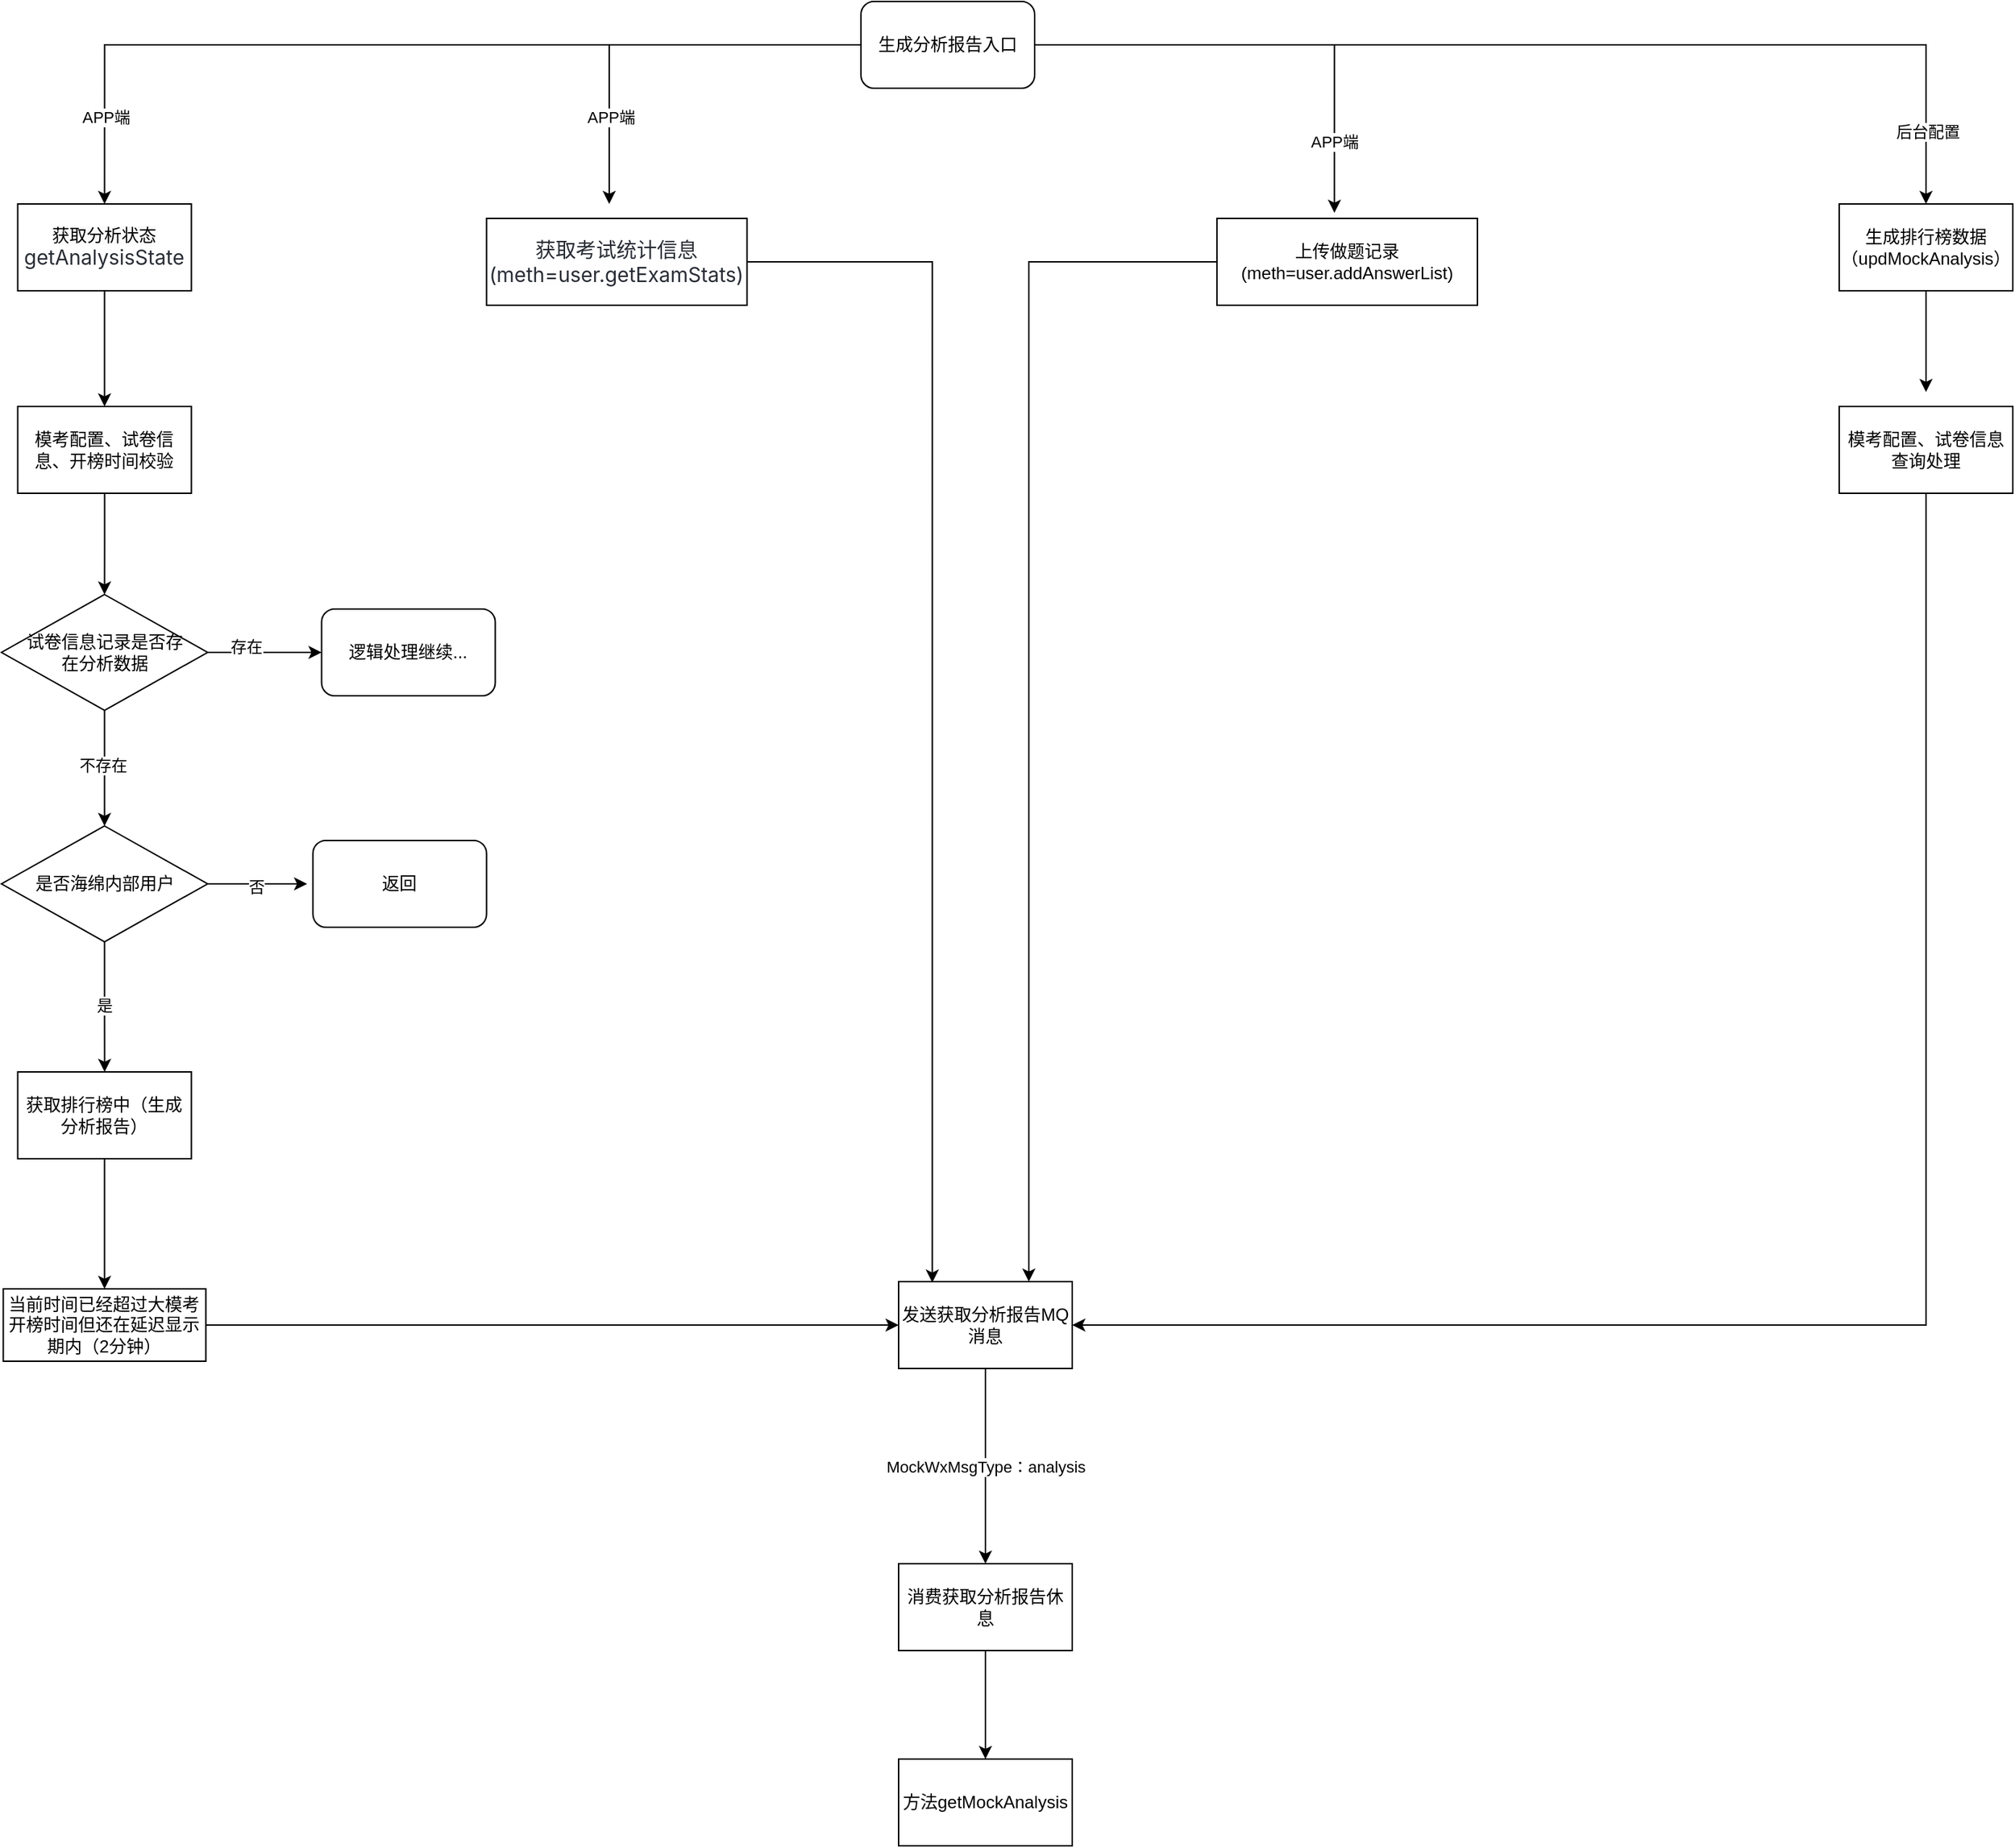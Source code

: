 <mxfile version="26.0.16">
  <diagram name="第 1 页" id="ViaAI9ll2HowO2Gb6FL9">
    <mxGraphModel dx="2190" dy="971" grid="0" gridSize="10" guides="1" tooltips="1" connect="1" arrows="1" fold="1" page="0" pageScale="1" pageWidth="1169" pageHeight="827" math="0" shadow="0">
      <root>
        <mxCell id="0" />
        <mxCell id="1" parent="0" />
        <mxCell id="7_3ddVTEXYTXa83JMsSR-4" style="edgeStyle=orthogonalEdgeStyle;rounded=0;orthogonalLoop=1;jettySize=auto;html=1;entryX=0.5;entryY=0;entryDx=0;entryDy=0;" edge="1" parent="1" source="7_3ddVTEXYTXa83JMsSR-2" target="7_3ddVTEXYTXa83JMsSR-3">
          <mxGeometry relative="1" as="geometry" />
        </mxCell>
        <mxCell id="7_3ddVTEXYTXa83JMsSR-5" value="APP端" style="edgeLabel;html=1;align=center;verticalAlign=middle;resizable=0;points=[];" vertex="1" connectable="0" parent="7_3ddVTEXYTXa83JMsSR-4">
          <mxGeometry x="0.548" y="-1" relative="1" as="geometry">
            <mxPoint x="-33" y="51" as="offset" />
          </mxGeometry>
        </mxCell>
        <mxCell id="7_3ddVTEXYTXa83JMsSR-7" style="edgeStyle=orthogonalEdgeStyle;rounded=0;orthogonalLoop=1;jettySize=auto;html=1;entryX=0.5;entryY=0;entryDx=0;entryDy=0;" edge="1" parent="1" source="7_3ddVTEXYTXa83JMsSR-2" target="7_3ddVTEXYTXa83JMsSR-6">
          <mxGeometry relative="1" as="geometry" />
        </mxCell>
        <mxCell id="7_3ddVTEXYTXa83JMsSR-8" value="后台配置" style="edgeLabel;html=1;align=center;verticalAlign=middle;resizable=0;points=[];" vertex="1" connectable="0" parent="7_3ddVTEXYTXa83JMsSR-7">
          <mxGeometry x="0.439" y="2" relative="1" as="geometry">
            <mxPoint x="94" y="62" as="offset" />
          </mxGeometry>
        </mxCell>
        <mxCell id="7_3ddVTEXYTXa83JMsSR-38" style="edgeStyle=orthogonalEdgeStyle;rounded=0;orthogonalLoop=1;jettySize=auto;html=1;" edge="1" parent="1" source="7_3ddVTEXYTXa83JMsSR-2">
          <mxGeometry relative="1" as="geometry">
            <mxPoint x="240" y="260" as="targetPoint" />
            <Array as="points">
              <mxPoint x="240" y="150" />
              <mxPoint x="240" y="260" />
            </Array>
          </mxGeometry>
        </mxCell>
        <mxCell id="7_3ddVTEXYTXa83JMsSR-46" value="APP端" style="edgeLabel;html=1;align=center;verticalAlign=middle;resizable=0;points=[];" vertex="1" connectable="0" parent="7_3ddVTEXYTXa83JMsSR-38">
          <mxGeometry x="0.574" y="1" relative="1" as="geometry">
            <mxPoint as="offset" />
          </mxGeometry>
        </mxCell>
        <mxCell id="7_3ddVTEXYTXa83JMsSR-2" value="生成分析报告入口" style="rounded=1;whiteSpace=wrap;html=1;" vertex="1" parent="1">
          <mxGeometry x="414" y="120" width="120" height="60" as="geometry" />
        </mxCell>
        <mxCell id="7_3ddVTEXYTXa83JMsSR-10" value="" style="edgeStyle=orthogonalEdgeStyle;rounded=0;orthogonalLoop=1;jettySize=auto;html=1;" edge="1" parent="1" source="7_3ddVTEXYTXa83JMsSR-3" target="7_3ddVTEXYTXa83JMsSR-9">
          <mxGeometry relative="1" as="geometry" />
        </mxCell>
        <mxCell id="7_3ddVTEXYTXa83JMsSR-3" value="&lt;span style=&quot;color: rgb(0, 0, 0); font-family: Helvetica; font-style: normal; font-variant-ligatures: normal; font-variant-caps: normal; font-weight: 400; letter-spacing: normal; orphans: 2; text-align: center; text-indent: 0px; text-transform: none; widows: 2; word-spacing: 0px; -webkit-text-stroke-width: 0px; white-space: normal; background-color: rgb(251, 251, 251); text-decoration-thickness: initial; text-decoration-style: initial; text-decoration-color: initial; float: none; display: inline !important;&quot;&gt;&lt;span style=&quot;font-size: 12px;&quot;&gt;获取分析状态&lt;/span&gt;&lt;br&gt;&lt;span style=&quot;caret-color: rgb(40, 44, 52); color: rgb(40, 44, 52); font-family: -apple-system, BlinkMacSystemFont, &amp;quot;Helvetica Neue&amp;quot;, Helvetica, &amp;quot;PingFang SC&amp;quot;, &amp;quot;Microsoft YaHei&amp;quot;, sans-serif; orphans: 4; text-align: justify; white-space-collapse: preserve; word-spacing: 0.8px; background-color: rgb(254, 254, 254);&quot;&gt;&lt;font style=&quot;font-size: 14px;&quot;&gt;getAnalysisState&lt;/font&gt;&lt;/span&gt;&lt;/span&gt;" style="rounded=0;whiteSpace=wrap;html=1;" vertex="1" parent="1">
          <mxGeometry x="-168.75" y="260" width="120" height="60" as="geometry" />
        </mxCell>
        <mxCell id="7_3ddVTEXYTXa83JMsSR-33" style="edgeStyle=orthogonalEdgeStyle;rounded=0;orthogonalLoop=1;jettySize=auto;html=1;" edge="1" parent="1" source="7_3ddVTEXYTXa83JMsSR-6">
          <mxGeometry relative="1" as="geometry">
            <mxPoint x="1150" y="390" as="targetPoint" />
          </mxGeometry>
        </mxCell>
        <mxCell id="7_3ddVTEXYTXa83JMsSR-6" value="生成排行榜数据&lt;br&gt;（updMockAnalysis）" style="rounded=0;whiteSpace=wrap;html=1;" vertex="1" parent="1">
          <mxGeometry x="1090" y="260" width="120" height="60" as="geometry" />
        </mxCell>
        <mxCell id="7_3ddVTEXYTXa83JMsSR-12" value="" style="edgeStyle=orthogonalEdgeStyle;rounded=0;orthogonalLoop=1;jettySize=auto;html=1;" edge="1" parent="1" source="7_3ddVTEXYTXa83JMsSR-9" target="7_3ddVTEXYTXa83JMsSR-11">
          <mxGeometry relative="1" as="geometry" />
        </mxCell>
        <mxCell id="7_3ddVTEXYTXa83JMsSR-9" value="模考配置、试卷信息、开榜时间校验" style="whiteSpace=wrap;html=1;rounded=0;" vertex="1" parent="1">
          <mxGeometry x="-168.75" y="400" width="120" height="60" as="geometry" />
        </mxCell>
        <mxCell id="7_3ddVTEXYTXa83JMsSR-14" style="edgeStyle=orthogonalEdgeStyle;rounded=0;orthogonalLoop=1;jettySize=auto;html=1;" edge="1" parent="1" source="7_3ddVTEXYTXa83JMsSR-11">
          <mxGeometry relative="1" as="geometry">
            <mxPoint x="-108.75" y="690" as="targetPoint" />
          </mxGeometry>
        </mxCell>
        <mxCell id="7_3ddVTEXYTXa83JMsSR-15" value="不存在" style="edgeLabel;html=1;align=center;verticalAlign=middle;resizable=0;points=[];" vertex="1" connectable="0" parent="7_3ddVTEXYTXa83JMsSR-14">
          <mxGeometry x="-0.054" y="-2" relative="1" as="geometry">
            <mxPoint as="offset" />
          </mxGeometry>
        </mxCell>
        <mxCell id="7_3ddVTEXYTXa83JMsSR-27" style="edgeStyle=orthogonalEdgeStyle;rounded=0;orthogonalLoop=1;jettySize=auto;html=1;" edge="1" parent="1" source="7_3ddVTEXYTXa83JMsSR-11">
          <mxGeometry relative="1" as="geometry">
            <mxPoint x="41.25" y="570" as="targetPoint" />
          </mxGeometry>
        </mxCell>
        <mxCell id="7_3ddVTEXYTXa83JMsSR-28" value="存在" style="edgeLabel;html=1;align=center;verticalAlign=middle;resizable=0;points=[];" vertex="1" connectable="0" parent="7_3ddVTEXYTXa83JMsSR-27">
          <mxGeometry x="-0.325" y="4" relative="1" as="geometry">
            <mxPoint as="offset" />
          </mxGeometry>
        </mxCell>
        <mxCell id="7_3ddVTEXYTXa83JMsSR-11" value="试卷信息记录是否存&lt;br&gt;在分析数据" style="rhombus;whiteSpace=wrap;html=1;rounded=0;" vertex="1" parent="1">
          <mxGeometry x="-180" y="530" width="142.5" height="80" as="geometry" />
        </mxCell>
        <mxCell id="7_3ddVTEXYTXa83JMsSR-19" value="" style="edgeStyle=orthogonalEdgeStyle;rounded=0;orthogonalLoop=1;jettySize=auto;html=1;" edge="1" parent="1" source="7_3ddVTEXYTXa83JMsSR-17" target="7_3ddVTEXYTXa83JMsSR-18">
          <mxGeometry relative="1" as="geometry" />
        </mxCell>
        <mxCell id="7_3ddVTEXYTXa83JMsSR-20" value="是" style="edgeLabel;html=1;align=center;verticalAlign=middle;resizable=0;points=[];" vertex="1" connectable="0" parent="7_3ddVTEXYTXa83JMsSR-19">
          <mxGeometry x="-0.037" y="-1" relative="1" as="geometry">
            <mxPoint as="offset" />
          </mxGeometry>
        </mxCell>
        <mxCell id="7_3ddVTEXYTXa83JMsSR-29" style="edgeStyle=orthogonalEdgeStyle;rounded=0;orthogonalLoop=1;jettySize=auto;html=1;" edge="1" parent="1" source="7_3ddVTEXYTXa83JMsSR-17">
          <mxGeometry relative="1" as="geometry">
            <mxPoint x="31.25" y="730" as="targetPoint" />
          </mxGeometry>
        </mxCell>
        <mxCell id="7_3ddVTEXYTXa83JMsSR-30" value="否" style="edgeLabel;html=1;align=center;verticalAlign=middle;resizable=0;points=[];" vertex="1" connectable="0" parent="7_3ddVTEXYTXa83JMsSR-29">
          <mxGeometry x="0.009" y="-1" relative="1" as="geometry">
            <mxPoint x="-1" as="offset" />
          </mxGeometry>
        </mxCell>
        <mxCell id="7_3ddVTEXYTXa83JMsSR-17" value="是否海绵内部用户" style="rhombus;whiteSpace=wrap;html=1;rounded=0;" vertex="1" parent="1">
          <mxGeometry x="-180" y="690" width="142.5" height="80" as="geometry" />
        </mxCell>
        <mxCell id="7_3ddVTEXYTXa83JMsSR-22" value="" style="edgeStyle=orthogonalEdgeStyle;rounded=0;orthogonalLoop=1;jettySize=auto;html=1;" edge="1" parent="1" source="7_3ddVTEXYTXa83JMsSR-18" target="7_3ddVTEXYTXa83JMsSR-21">
          <mxGeometry relative="1" as="geometry" />
        </mxCell>
        <mxCell id="7_3ddVTEXYTXa83JMsSR-18" value="获取排行榜中（生成分析报告）" style="whiteSpace=wrap;html=1;rounded=0;" vertex="1" parent="1">
          <mxGeometry x="-168.75" y="860" width="120" height="60" as="geometry" />
        </mxCell>
        <mxCell id="7_3ddVTEXYTXa83JMsSR-24" value="" style="edgeStyle=orthogonalEdgeStyle;rounded=0;orthogonalLoop=1;jettySize=auto;html=1;" edge="1" parent="1" source="7_3ddVTEXYTXa83JMsSR-21" target="7_3ddVTEXYTXa83JMsSR-23">
          <mxGeometry relative="1" as="geometry" />
        </mxCell>
        <mxCell id="7_3ddVTEXYTXa83JMsSR-21" value="当前时间已经超过大模考开榜时间但还在延迟显示期内（2分钟）" style="whiteSpace=wrap;html=1;rounded=0;" vertex="1" parent="1">
          <mxGeometry x="-178.75" y="1010" width="140" height="50" as="geometry" />
        </mxCell>
        <mxCell id="7_3ddVTEXYTXa83JMsSR-26" value="MockWxMsgType：analysis" style="edgeStyle=orthogonalEdgeStyle;rounded=0;orthogonalLoop=1;jettySize=auto;html=1;" edge="1" parent="1" source="7_3ddVTEXYTXa83JMsSR-23" target="7_3ddVTEXYTXa83JMsSR-25">
          <mxGeometry relative="1" as="geometry" />
        </mxCell>
        <mxCell id="7_3ddVTEXYTXa83JMsSR-23" value="发送获取分析报告MQ消息" style="whiteSpace=wrap;html=1;rounded=0;" vertex="1" parent="1">
          <mxGeometry x="440" y="1005" width="120" height="60" as="geometry" />
        </mxCell>
        <mxCell id="7_3ddVTEXYTXa83JMsSR-53" value="" style="edgeStyle=orthogonalEdgeStyle;rounded=0;orthogonalLoop=1;jettySize=auto;html=1;" edge="1" parent="1" source="7_3ddVTEXYTXa83JMsSR-25" target="7_3ddVTEXYTXa83JMsSR-52">
          <mxGeometry relative="1" as="geometry" />
        </mxCell>
        <mxCell id="7_3ddVTEXYTXa83JMsSR-25" value="消费获取分析报告休息" style="whiteSpace=wrap;html=1;rounded=0;" vertex="1" parent="1">
          <mxGeometry x="440" y="1200" width="120" height="60" as="geometry" />
        </mxCell>
        <mxCell id="7_3ddVTEXYTXa83JMsSR-31" value="返回" style="rounded=1;whiteSpace=wrap;html=1;" vertex="1" parent="1">
          <mxGeometry x="35.25" y="700" width="120" height="60" as="geometry" />
        </mxCell>
        <mxCell id="7_3ddVTEXYTXa83JMsSR-32" value="逻辑处理继续..." style="rounded=1;whiteSpace=wrap;html=1;" vertex="1" parent="1">
          <mxGeometry x="41.25" y="540" width="120" height="60" as="geometry" />
        </mxCell>
        <mxCell id="7_3ddVTEXYTXa83JMsSR-43" style="edgeStyle=orthogonalEdgeStyle;rounded=0;orthogonalLoop=1;jettySize=auto;html=1;entryX=1;entryY=0.5;entryDx=0;entryDy=0;" edge="1" parent="1" source="7_3ddVTEXYTXa83JMsSR-34" target="7_3ddVTEXYTXa83JMsSR-23">
          <mxGeometry relative="1" as="geometry">
            <Array as="points">
              <mxPoint x="1150" y="1035" />
            </Array>
          </mxGeometry>
        </mxCell>
        <mxCell id="7_3ddVTEXYTXa83JMsSR-34" value="模考配置、试卷信息查询处理" style="whiteSpace=wrap;html=1;rounded=0;" vertex="1" parent="1">
          <mxGeometry x="1090" y="400" width="120" height="60" as="geometry" />
        </mxCell>
        <mxCell id="7_3ddVTEXYTXa83JMsSR-39" value="&lt;span style=&quot;caret-color: rgb(40, 44, 52); color: rgb(40, 44, 52); font-family: -apple-system, BlinkMacSystemFont, &amp;quot;Helvetica Neue&amp;quot;, Helvetica, &amp;quot;PingFang SC&amp;quot;, &amp;quot;Microsoft YaHei&amp;quot;, sans-serif; orphans: 4; text-align: justify; white-space-collapse: preserve; word-spacing: 0.8px; background-color: rgb(254, 254, 254);&quot;&gt;&lt;font style=&quot;font-size: 14px;&quot;&gt;获取考试统计信息(meth=user.getExamStats)&lt;/font&gt;&lt;/span&gt;" style="rounded=0;whiteSpace=wrap;html=1;" vertex="1" parent="1">
          <mxGeometry x="155.25" y="270" width="180" height="60" as="geometry" />
        </mxCell>
        <mxCell id="7_3ddVTEXYTXa83JMsSR-44" style="edgeStyle=orthogonalEdgeStyle;rounded=0;orthogonalLoop=1;jettySize=auto;html=1;entryX=0.75;entryY=0;entryDx=0;entryDy=0;" edge="1" parent="1" source="7_3ddVTEXYTXa83JMsSR-41" target="7_3ddVTEXYTXa83JMsSR-23">
          <mxGeometry relative="1" as="geometry" />
        </mxCell>
        <mxCell id="7_3ddVTEXYTXa83JMsSR-41" value="上传做题记录(meth=user.addAnswerList)" style="rounded=0;whiteSpace=wrap;html=1;" vertex="1" parent="1">
          <mxGeometry x="660" y="270" width="180" height="60" as="geometry" />
        </mxCell>
        <mxCell id="7_3ddVTEXYTXa83JMsSR-42" style="edgeStyle=orthogonalEdgeStyle;rounded=0;orthogonalLoop=1;jettySize=auto;html=1;entryX=0.451;entryY=-0.065;entryDx=0;entryDy=0;entryPerimeter=0;" edge="1" parent="1" source="7_3ddVTEXYTXa83JMsSR-2" target="7_3ddVTEXYTXa83JMsSR-41">
          <mxGeometry relative="1" as="geometry" />
        </mxCell>
        <mxCell id="7_3ddVTEXYTXa83JMsSR-47" value="APP端" style="edgeLabel;html=1;align=center;verticalAlign=middle;resizable=0;points=[];" vertex="1" connectable="0" parent="7_3ddVTEXYTXa83JMsSR-42">
          <mxGeometry x="0.693" relative="1" as="geometry">
            <mxPoint as="offset" />
          </mxGeometry>
        </mxCell>
        <mxCell id="7_3ddVTEXYTXa83JMsSR-45" style="edgeStyle=orthogonalEdgeStyle;rounded=0;orthogonalLoop=1;jettySize=auto;html=1;entryX=0.194;entryY=0.011;entryDx=0;entryDy=0;entryPerimeter=0;" edge="1" parent="1" source="7_3ddVTEXYTXa83JMsSR-39" target="7_3ddVTEXYTXa83JMsSR-23">
          <mxGeometry relative="1" as="geometry" />
        </mxCell>
        <mxCell id="7_3ddVTEXYTXa83JMsSR-52" value="&lt;span style=&quot;font-size: 12px;&quot;&gt;方法getMockAnalysis&lt;/span&gt;" style="whiteSpace=wrap;html=1;rounded=0;" vertex="1" parent="1">
          <mxGeometry x="440" y="1335" width="120" height="60" as="geometry" />
        </mxCell>
      </root>
    </mxGraphModel>
  </diagram>
</mxfile>
